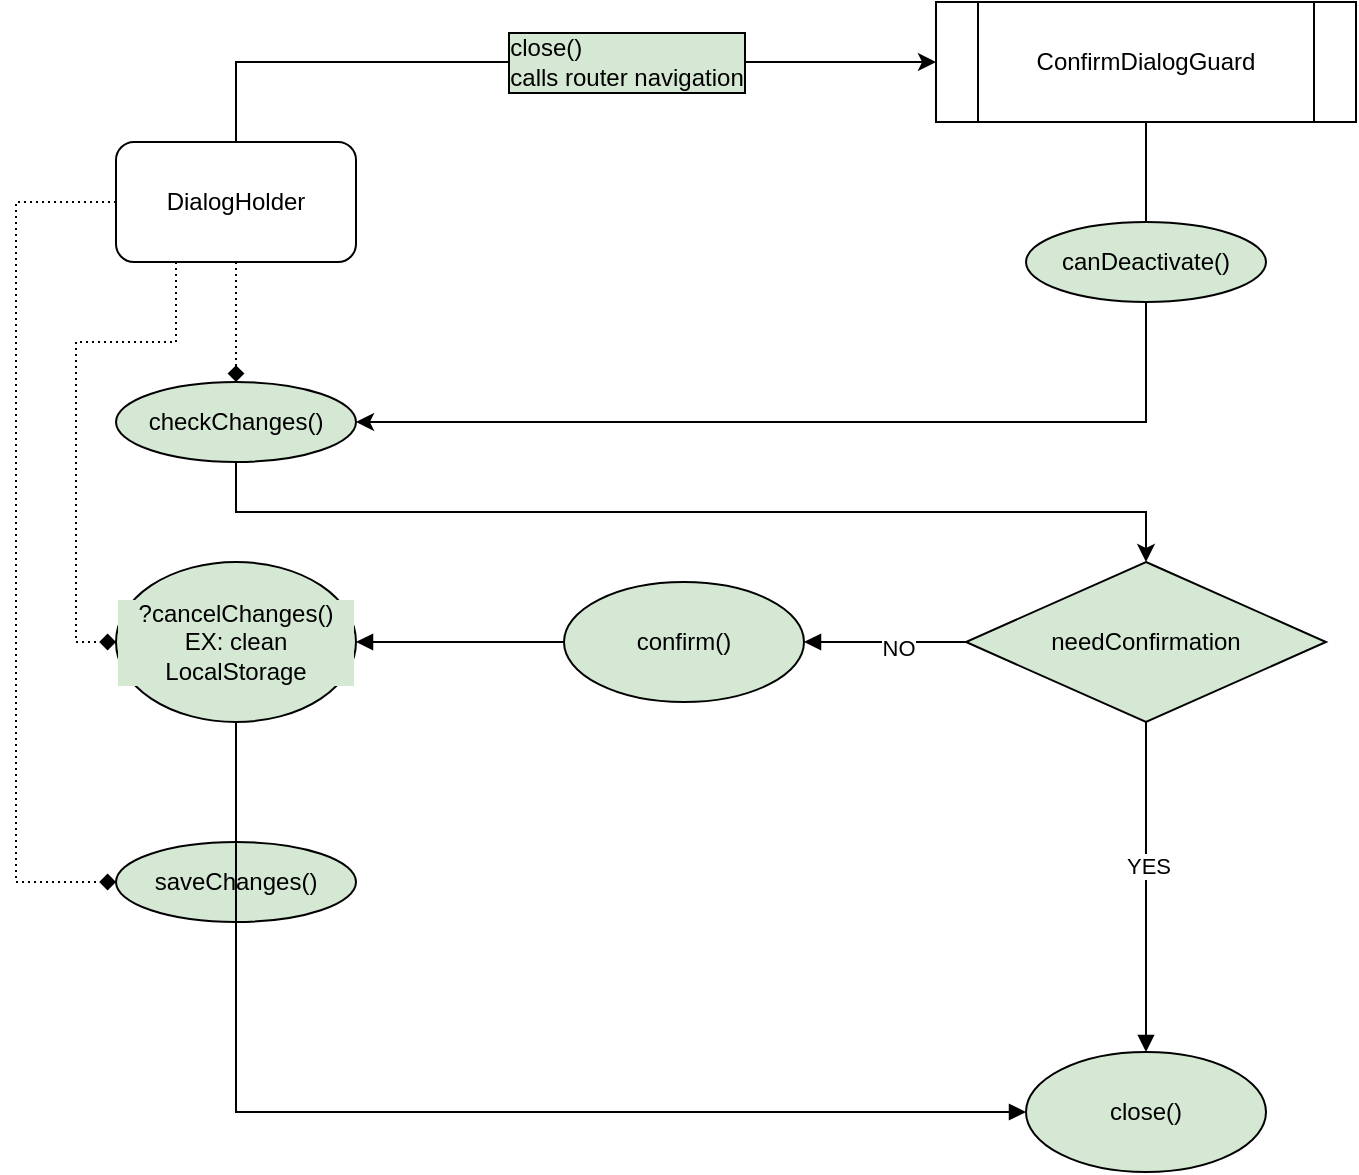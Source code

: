 <mxfile version="14.9.4" type="github"><diagram id="uFKu27QvsOT8MIDzHKd3" name="Page-1"><mxGraphModel dx="1186" dy="795" grid="1" gridSize="10" guides="1" tooltips="1" connect="1" arrows="1" fold="1" page="1" pageScale="1" pageWidth="827" pageHeight="1169" math="0" shadow="0"><root><mxCell id="0"/><mxCell id="1" parent="0"/><mxCell id="b3uIO_QxsbbOQKy0FIGS-20" style="edgeStyle=orthogonalEdgeStyle;rounded=0;orthogonalLoop=1;jettySize=auto;html=1;exitX=0.5;exitY=1;exitDx=0;exitDy=0;" edge="1" parent="1" source="b3uIO_QxsbbOQKy0FIGS-1" target="b3uIO_QxsbbOQKy0FIGS-18"><mxGeometry relative="1" as="geometry"><Array as="points"><mxPoint x="645" y="341"/></Array></mxGeometry></mxCell><mxCell id="b3uIO_QxsbbOQKy0FIGS-1" value="ConfirmDialogGuard" style="shape=process;whiteSpace=wrap;html=1;backgroundOutline=1;" vertex="1" parent="1"><mxGeometry x="540" y="131" width="210" height="60" as="geometry"/></mxCell><mxCell id="b3uIO_QxsbbOQKy0FIGS-12" style="edgeStyle=orthogonalEdgeStyle;rounded=0;orthogonalLoop=1;jettySize=auto;html=1;exitX=0.5;exitY=1;exitDx=0;exitDy=0;entryX=0;entryY=0.5;entryDx=0;entryDy=0;" edge="1" parent="1" source="b3uIO_QxsbbOQKy0FIGS-2" target="b3uIO_QxsbbOQKy0FIGS-1"><mxGeometry relative="1" as="geometry"><Array as="points"><mxPoint x="190" y="161"/></Array></mxGeometry></mxCell><mxCell id="b3uIO_QxsbbOQKy0FIGS-13" value="&lt;div style=&quot;font-size: 12px ; text-align: left&quot;&gt;close()&lt;/div&gt;&lt;div style=&quot;font-size: 12px ; text-align: left&quot;&gt;calls router navigation&lt;/div&gt;" style="edgeLabel;html=1;align=center;verticalAlign=middle;resizable=0;points=[];labelBackgroundColor=#D5E8D4;spacingTop=0;spacing=2;labelBorderColor=#000000;spacingLeft=2;spacingRight=8;" vertex="1" connectable="0" parent="b3uIO_QxsbbOQKy0FIGS-12"><mxGeometry x="-0.208" y="-1" relative="1" as="geometry"><mxPoint x="120" y="-1" as="offset"/></mxGeometry></mxCell><mxCell id="b3uIO_QxsbbOQKy0FIGS-22" style="edgeStyle=orthogonalEdgeStyle;rounded=0;orthogonalLoop=1;jettySize=auto;html=1;exitX=0.5;exitY=1;exitDx=0;exitDy=0;entryX=0.5;entryY=0;entryDx=0;entryDy=0;dashed=1;dashPattern=1 2;endArrow=diamond;endFill=1;" edge="1" parent="1" source="b3uIO_QxsbbOQKy0FIGS-2" target="b3uIO_QxsbbOQKy0FIGS-18"><mxGeometry relative="1" as="geometry"/></mxCell><mxCell id="b3uIO_QxsbbOQKy0FIGS-2" value="DialogHolder" style="rounded=1;whiteSpace=wrap;html=1;" vertex="1" parent="1"><mxGeometry x="130" y="201" width="120" height="60" as="geometry"/></mxCell><mxCell id="b3uIO_QxsbbOQKy0FIGS-17" value="canDeactivate()" style="ellipse;whiteSpace=wrap;html=1;labelBackgroundColor=#D5E8D4;align=center;fillColor=#D5E8D4;" vertex="1" parent="1"><mxGeometry x="585" y="241" width="120" height="40" as="geometry"/></mxCell><mxCell id="b3uIO_QxsbbOQKy0FIGS-21" style="edgeStyle=orthogonalEdgeStyle;rounded=0;orthogonalLoop=1;jettySize=auto;html=1;exitX=0.5;exitY=1;exitDx=0;exitDy=0;entryX=0.5;entryY=0;entryDx=0;entryDy=0;" edge="1" parent="1" source="b3uIO_QxsbbOQKy0FIGS-18" target="b3uIO_QxsbbOQKy0FIGS-19"><mxGeometry relative="1" as="geometry"/></mxCell><mxCell id="b3uIO_QxsbbOQKy0FIGS-18" value="checkChanges()" style="ellipse;whiteSpace=wrap;html=1;labelBackgroundColor=#D5E8D4;align=center;fillColor=#D5E8D4;" vertex="1" parent="1"><mxGeometry x="130" y="321" width="120" height="40" as="geometry"/></mxCell><mxCell id="b3uIO_QxsbbOQKy0FIGS-24" value="" style="edgeStyle=orthogonalEdgeStyle;rounded=0;orthogonalLoop=1;jettySize=auto;html=1;endArrow=block;endFill=1;" edge="1" parent="1" source="b3uIO_QxsbbOQKy0FIGS-19" target="b3uIO_QxsbbOQKy0FIGS-23"><mxGeometry relative="1" as="geometry"/></mxCell><mxCell id="b3uIO_QxsbbOQKy0FIGS-32" value="NO" style="edgeLabel;html=1;align=center;verticalAlign=middle;resizable=0;points=[];" vertex="1" connectable="0" parent="b3uIO_QxsbbOQKy0FIGS-24"><mxGeometry x="-0.161" y="3" relative="1" as="geometry"><mxPoint as="offset"/></mxGeometry></mxCell><mxCell id="b3uIO_QxsbbOQKy0FIGS-33" style="edgeStyle=orthogonalEdgeStyle;rounded=0;orthogonalLoop=1;jettySize=auto;html=1;exitX=0.5;exitY=1;exitDx=0;exitDy=0;entryX=0.5;entryY=0;entryDx=0;entryDy=0;endArrow=block;endFill=1;" edge="1" parent="1" source="b3uIO_QxsbbOQKy0FIGS-19" target="b3uIO_QxsbbOQKy0FIGS-25"><mxGeometry relative="1" as="geometry"/></mxCell><mxCell id="b3uIO_QxsbbOQKy0FIGS-34" value="YES" style="edgeLabel;html=1;align=center;verticalAlign=middle;resizable=0;points=[];" vertex="1" connectable="0" parent="b3uIO_QxsbbOQKy0FIGS-33"><mxGeometry x="-0.127" y="1" relative="1" as="geometry"><mxPoint as="offset"/></mxGeometry></mxCell><mxCell id="b3uIO_QxsbbOQKy0FIGS-19" value="needConfirmation" style="rhombus;whiteSpace=wrap;html=1;labelBackgroundColor=#D5E8D4;fillColor=#D5E8D4;align=center;" vertex="1" parent="1"><mxGeometry x="555" y="411" width="180" height="80" as="geometry"/></mxCell><mxCell id="b3uIO_QxsbbOQKy0FIGS-29" style="edgeStyle=orthogonalEdgeStyle;rounded=0;orthogonalLoop=1;jettySize=auto;html=1;exitX=0;exitY=0.5;exitDx=0;exitDy=0;entryX=1;entryY=0.5;entryDx=0;entryDy=0;endArrow=block;endFill=1;" edge="1" parent="1" source="b3uIO_QxsbbOQKy0FIGS-23" target="b3uIO_QxsbbOQKy0FIGS-28"><mxGeometry relative="1" as="geometry"/></mxCell><mxCell id="b3uIO_QxsbbOQKy0FIGS-23" value="confirm()" style="ellipse;whiteSpace=wrap;html=1;fillColor=#D5E8D4;labelBackgroundColor=#D5E8D4;" vertex="1" parent="1"><mxGeometry x="354" y="421" width="120" height="60" as="geometry"/></mxCell><mxCell id="b3uIO_QxsbbOQKy0FIGS-25" value="close()" style="ellipse;whiteSpace=wrap;html=1;fillColor=#D5E8D4;labelBackgroundColor=#D5E8D4;" vertex="1" parent="1"><mxGeometry x="585" y="656" width="120" height="60" as="geometry"/></mxCell><mxCell id="b3uIO_QxsbbOQKy0FIGS-26" value="saveChanges()" style="ellipse;whiteSpace=wrap;html=1;labelBackgroundColor=#D5E8D4;align=center;fillColor=#D5E8D4;" vertex="1" parent="1"><mxGeometry x="130" y="551" width="120" height="40" as="geometry"/></mxCell><mxCell id="b3uIO_QxsbbOQKy0FIGS-27" style="edgeStyle=orthogonalEdgeStyle;rounded=0;orthogonalLoop=1;jettySize=auto;html=1;exitX=0;exitY=0.5;exitDx=0;exitDy=0;dashed=1;dashPattern=1 2;endArrow=diamond;endFill=1;entryX=0;entryY=0.5;entryDx=0;entryDy=0;" edge="1" parent="1" source="b3uIO_QxsbbOQKy0FIGS-2" target="b3uIO_QxsbbOQKy0FIGS-26"><mxGeometry relative="1" as="geometry"><mxPoint x="189.5" y="401" as="sourcePoint"/><mxPoint x="100" y="451" as="targetPoint"/><Array as="points"><mxPoint x="80" y="231"/><mxPoint x="80" y="571"/></Array></mxGeometry></mxCell><mxCell id="b3uIO_QxsbbOQKy0FIGS-30" style="edgeStyle=orthogonalEdgeStyle;rounded=0;orthogonalLoop=1;jettySize=auto;html=1;exitX=0.5;exitY=1;exitDx=0;exitDy=0;entryX=0;entryY=0.5;entryDx=0;entryDy=0;endArrow=block;endFill=1;" edge="1" parent="1" source="b3uIO_QxsbbOQKy0FIGS-28" target="b3uIO_QxsbbOQKy0FIGS-25"><mxGeometry relative="1" as="geometry"/></mxCell><mxCell id="b3uIO_QxsbbOQKy0FIGS-28" value="?cancelChanges()&lt;br&gt;EX: clean LocalStorage" style="ellipse;whiteSpace=wrap;html=1;fillColor=#D5E8D4;labelBackgroundColor=#D5E8D4;" vertex="1" parent="1"><mxGeometry x="130" y="411" width="120" height="80" as="geometry"/></mxCell><mxCell id="b3uIO_QxsbbOQKy0FIGS-31" style="edgeStyle=orthogonalEdgeStyle;rounded=0;orthogonalLoop=1;jettySize=auto;html=1;exitX=0.5;exitY=1;exitDx=0;exitDy=0;entryX=0;entryY=0.5;entryDx=0;entryDy=0;dashed=1;dashPattern=1 2;endArrow=diamond;endFill=1;" edge="1" parent="1" source="b3uIO_QxsbbOQKy0FIGS-2" target="b3uIO_QxsbbOQKy0FIGS-28"><mxGeometry relative="1" as="geometry"><mxPoint x="200" y="271" as="sourcePoint"/><mxPoint x="200" y="331" as="targetPoint"/><Array as="points"><mxPoint x="160" y="261"/><mxPoint x="160" y="301"/><mxPoint x="110" y="301"/><mxPoint x="110" y="451"/></Array></mxGeometry></mxCell></root></mxGraphModel></diagram></mxfile>